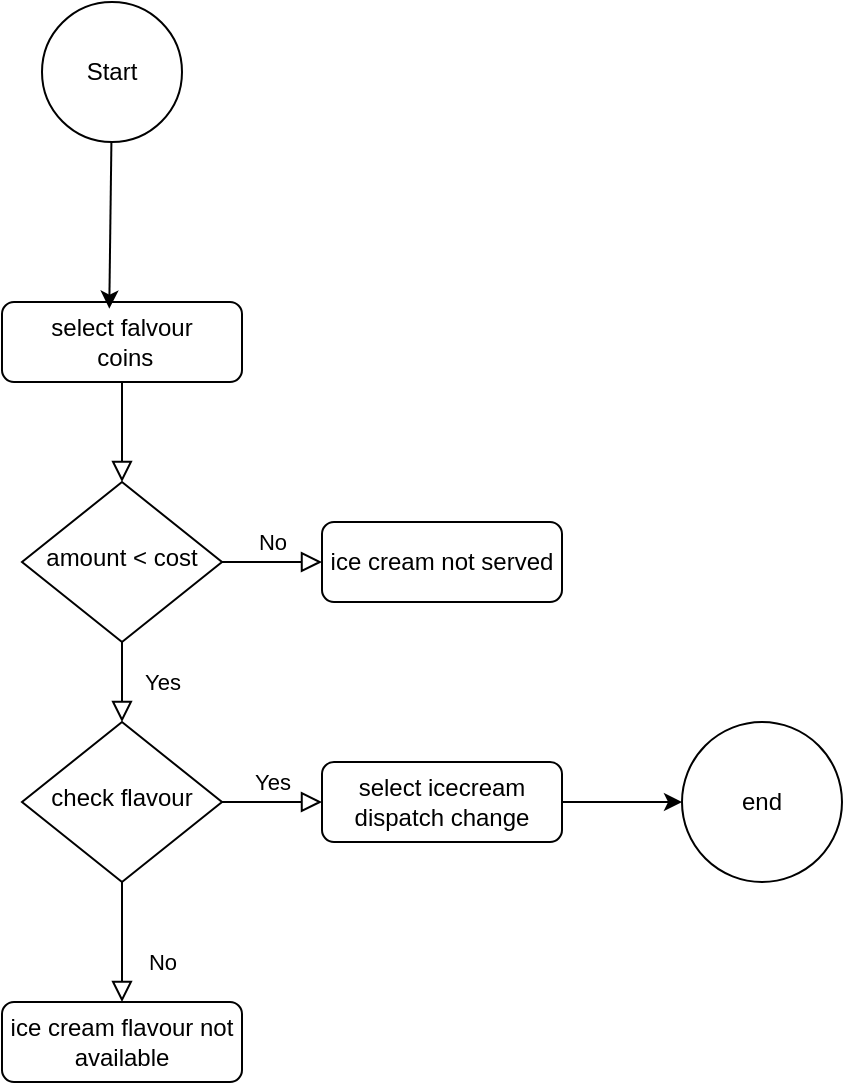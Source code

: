 <mxfile type="device" version="13.8.8"><diagram id="C5RBs43oDa-KdzZeNtuy" name="Page-1"><mxGraphModel shadow="0" math="0" pageHeight="1169" pageWidth="827" pageScale="1" page="1" fold="1" arrows="1" connect="1" tooltips="1" guides="1" gridSize="10" grid="1" dy="1635" dx="782"><root><mxCell id="WIyWlLk6GJQsqaUBKTNV-0"/><mxCell id="WIyWlLk6GJQsqaUBKTNV-1" parent="WIyWlLk6GJQsqaUBKTNV-0"/><mxCell id="WIyWlLk6GJQsqaUBKTNV-2" value="" parent="WIyWlLk6GJQsqaUBKTNV-1" edge="1" target="WIyWlLk6GJQsqaUBKTNV-6" source="WIyWlLk6GJQsqaUBKTNV-3" style="rounded=0;html=1;jettySize=auto;orthogonalLoop=1;fontSize=11;endArrow=block;endFill=0;endSize=8;strokeWidth=1;shadow=0;labelBackgroundColor=none;edgeStyle=orthogonalEdgeStyle;"><mxGeometry as="geometry" relative="1"/></mxCell><mxCell id="WIyWlLk6GJQsqaUBKTNV-3" value="select falvour&lt;br&gt;&amp;nbsp;coins" parent="WIyWlLk6GJQsqaUBKTNV-1" style="rounded=1;whiteSpace=wrap;html=1;fontSize=12;glass=0;strokeWidth=1;shadow=0;" vertex="1"><mxGeometry as="geometry" height="40" width="120" y="80" x="160"/></mxCell><mxCell id="WIyWlLk6GJQsqaUBKTNV-4" value="Yes" parent="WIyWlLk6GJQsqaUBKTNV-1" edge="1" target="WIyWlLk6GJQsqaUBKTNV-10" source="WIyWlLk6GJQsqaUBKTNV-6" style="rounded=0;html=1;jettySize=auto;orthogonalLoop=1;fontSize=11;endArrow=block;endFill=0;endSize=8;strokeWidth=1;shadow=0;labelBackgroundColor=none;edgeStyle=orthogonalEdgeStyle;"><mxGeometry as="geometry" relative="1" y="20"><mxPoint as="offset"/></mxGeometry></mxCell><mxCell id="WIyWlLk6GJQsqaUBKTNV-5" value="No" parent="WIyWlLk6GJQsqaUBKTNV-1" edge="1" target="WIyWlLk6GJQsqaUBKTNV-7" source="WIyWlLk6GJQsqaUBKTNV-6" style="edgeStyle=orthogonalEdgeStyle;rounded=0;html=1;jettySize=auto;orthogonalLoop=1;fontSize=11;endArrow=block;endFill=0;endSize=8;strokeWidth=1;shadow=0;labelBackgroundColor=none;"><mxGeometry as="geometry" relative="1" y="10"><mxPoint as="offset"/></mxGeometry></mxCell><mxCell id="WIyWlLk6GJQsqaUBKTNV-6" value="amount &amp;lt; cost" parent="WIyWlLk6GJQsqaUBKTNV-1" style="rhombus;whiteSpace=wrap;html=1;shadow=0;fontFamily=Helvetica;fontSize=12;align=center;strokeWidth=1;spacing=6;spacingTop=-4;" vertex="1"><mxGeometry as="geometry" height="80" width="100" y="170" x="170"/></mxCell><mxCell id="WIyWlLk6GJQsqaUBKTNV-7" value="ice cream not served" parent="WIyWlLk6GJQsqaUBKTNV-1" style="rounded=1;whiteSpace=wrap;html=1;fontSize=12;glass=0;strokeWidth=1;shadow=0;" vertex="1"><mxGeometry as="geometry" height="40" width="120" y="190" x="320"/></mxCell><mxCell id="WIyWlLk6GJQsqaUBKTNV-8" value="No" parent="WIyWlLk6GJQsqaUBKTNV-1" edge="1" target="WIyWlLk6GJQsqaUBKTNV-11" source="WIyWlLk6GJQsqaUBKTNV-10" style="rounded=0;html=1;jettySize=auto;orthogonalLoop=1;fontSize=11;endArrow=block;endFill=0;endSize=8;strokeWidth=1;shadow=0;labelBackgroundColor=none;edgeStyle=orthogonalEdgeStyle;"><mxGeometry as="geometry" relative="1" y="20" x="0.333"><mxPoint as="offset"/></mxGeometry></mxCell><mxCell id="WIyWlLk6GJQsqaUBKTNV-9" value="Yes" parent="WIyWlLk6GJQsqaUBKTNV-1" edge="1" target="WIyWlLk6GJQsqaUBKTNV-12" source="WIyWlLk6GJQsqaUBKTNV-10" style="edgeStyle=orthogonalEdgeStyle;rounded=0;html=1;jettySize=auto;orthogonalLoop=1;fontSize=11;endArrow=block;endFill=0;endSize=8;strokeWidth=1;shadow=0;labelBackgroundColor=none;"><mxGeometry as="geometry" relative="1" y="10"><mxPoint as="offset"/></mxGeometry></mxCell><mxCell id="WIyWlLk6GJQsqaUBKTNV-10" value="check flavour" parent="WIyWlLk6GJQsqaUBKTNV-1" style="rhombus;whiteSpace=wrap;html=1;shadow=0;fontFamily=Helvetica;fontSize=12;align=center;strokeWidth=1;spacing=6;spacingTop=-4;" vertex="1"><mxGeometry as="geometry" height="80" width="100" y="290" x="170"/></mxCell><mxCell id="WIyWlLk6GJQsqaUBKTNV-11" value="ice cream flavour not available" parent="WIyWlLk6GJQsqaUBKTNV-1" style="rounded=1;whiteSpace=wrap;html=1;fontSize=12;glass=0;strokeWidth=1;shadow=0;" vertex="1"><mxGeometry as="geometry" height="40" width="120" y="430" x="160"/></mxCell><mxCell id="6RIKoR0EU0c6LFcxh8Bz-4" parent="WIyWlLk6GJQsqaUBKTNV-1" edge="1" target="6RIKoR0EU0c6LFcxh8Bz-3" source="WIyWlLk6GJQsqaUBKTNV-12" style="edgeStyle=none;rounded=0;orthogonalLoop=1;jettySize=auto;html=1;"><mxGeometry as="geometry" relative="1"/></mxCell><mxCell id="WIyWlLk6GJQsqaUBKTNV-12" value="select icecream&lt;br&gt;dispatch change" parent="WIyWlLk6GJQsqaUBKTNV-1" style="rounded=1;whiteSpace=wrap;html=1;fontSize=12;glass=0;strokeWidth=1;shadow=0;" vertex="1"><mxGeometry as="geometry" height="40" width="120" y="310" x="320"/></mxCell><mxCell id="6RIKoR0EU0c6LFcxh8Bz-1" parent="WIyWlLk6GJQsqaUBKTNV-1" edge="1" target="WIyWlLk6GJQsqaUBKTNV-3" source="6RIKoR0EU0c6LFcxh8Bz-0" style="rounded=0;orthogonalLoop=1;jettySize=auto;html=1;entryX=0.447;entryY=0.083;entryDx=0;entryDy=0;entryPerimeter=0;"><mxGeometry as="geometry" relative="1"/></mxCell><mxCell id="6RIKoR0EU0c6LFcxh8Bz-0" value="Start" parent="WIyWlLk6GJQsqaUBKTNV-1" style="ellipse;whiteSpace=wrap;html=1;aspect=fixed;" vertex="1"><mxGeometry as="geometry" height="70" width="70" y="-70" x="180"/></mxCell><mxCell id="6RIKoR0EU0c6LFcxh8Bz-3" value="end" parent="WIyWlLk6GJQsqaUBKTNV-1" style="ellipse;whiteSpace=wrap;html=1;aspect=fixed;" vertex="1"><mxGeometry as="geometry" height="80" width="80" y="290" x="500"/></mxCell></root></mxGraphModel></diagram></mxfile>